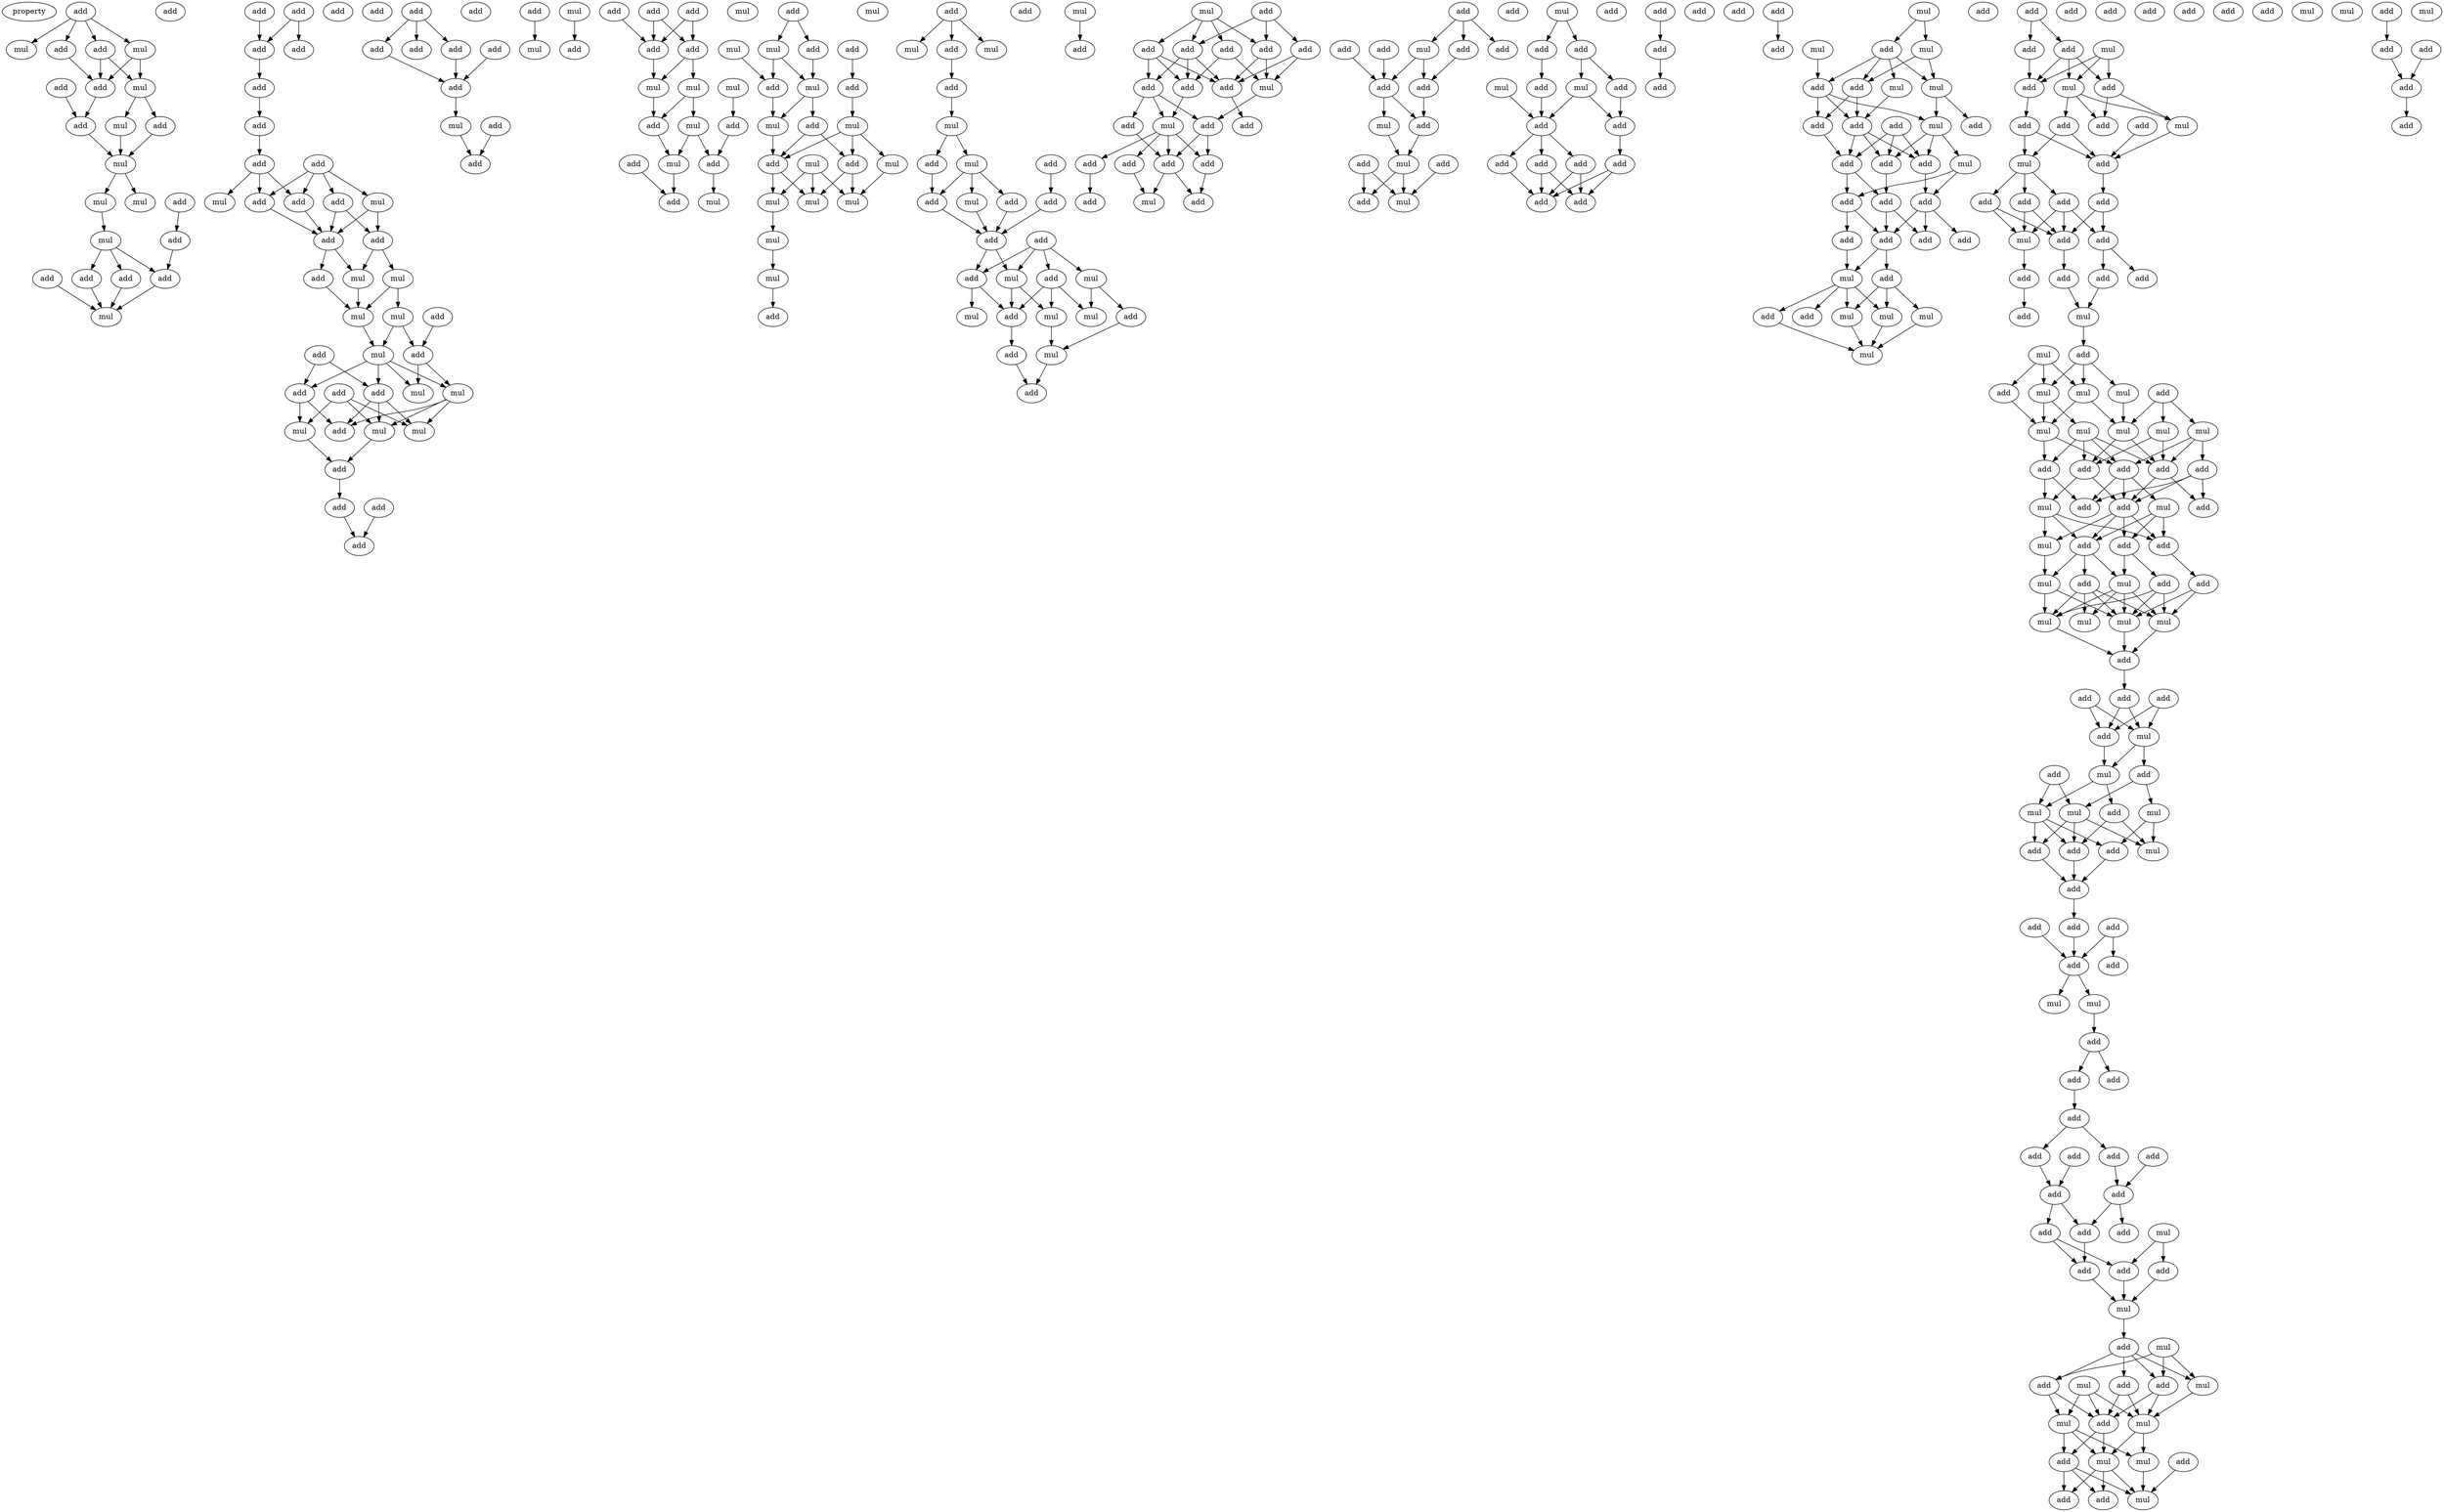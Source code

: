 digraph {
    node [fontcolor=black]
    property [mul=2,lf=1.9]
    0 [ label = add ];
    1 [ label = mul ];
    2 [ label = add ];
    3 [ label = mul ];
    4 [ label = add ];
    5 [ label = add ];
    6 [ label = mul ];
    7 [ label = add ];
    8 [ label = add ];
    9 [ label = add ];
    10 [ label = mul ];
    11 [ label = mul ];
    12 [ label = mul ];
    13 [ label = add ];
    14 [ label = mul ];
    15 [ label = add ];
    16 [ label = mul ];
    17 [ label = add ];
    18 [ label = add ];
    19 [ label = add ];
    20 [ label = add ];
    21 [ label = add ];
    22 [ label = mul ];
    23 [ label = add ];
    24 [ label = add ];
    25 [ label = add ];
    26 [ label = add ];
    27 [ label = add ];
    28 [ label = add ];
    29 [ label = add ];
    30 [ label = add ];
    31 [ label = add ];
    32 [ label = add ];
    33 [ label = mul ];
    34 [ label = add ];
    35 [ label = add ];
    36 [ label = mul ];
    37 [ label = add ];
    38 [ label = add ];
    39 [ label = mul ];
    40 [ label = mul ];
    41 [ label = add ];
    42 [ label = add ];
    43 [ label = mul ];
    44 [ label = mul ];
    45 [ label = add ];
    46 [ label = mul ];
    47 [ label = add ];
    48 [ label = add ];
    49 [ label = mul ];
    50 [ label = mul ];
    51 [ label = add ];
    52 [ label = add ];
    53 [ label = mul ];
    54 [ label = mul ];
    55 [ label = add ];
    56 [ label = mul ];
    57 [ label = add ];
    58 [ label = add ];
    59 [ label = add ];
    60 [ label = add ];
    61 [ label = add ];
    62 [ label = add ];
    63 [ label = add ];
    64 [ label = add ];
    65 [ label = add ];
    66 [ label = add ];
    67 [ label = add ];
    68 [ label = add ];
    69 [ label = add ];
    70 [ label = mul ];
    71 [ label = add ];
    72 [ label = add ];
    73 [ label = mul ];
    74 [ label = mul ];
    75 [ label = add ];
    76 [ label = add ];
    77 [ label = mul ];
    78 [ label = add ];
    79 [ label = add ];
    80 [ label = add ];
    81 [ label = add ];
    82 [ label = mul ];
    83 [ label = mul ];
    84 [ label = mul ];
    85 [ label = add ];
    86 [ label = mul ];
    87 [ label = add ];
    88 [ label = mul ];
    89 [ label = add ];
    90 [ label = add ];
    91 [ label = mul ];
    92 [ label = add ];
    93 [ label = add ];
    94 [ label = mul ];
    95 [ label = add ];
    96 [ label = mul ];
    97 [ label = add ];
    98 [ label = add ];
    99 [ label = add ];
    100 [ label = mul ];
    101 [ label = mul ];
    102 [ label = mul ];
    103 [ label = add ];
    104 [ label = add ];
    105 [ label = add ];
    106 [ label = mul ];
    107 [ label = mul ];
    108 [ label = mul ];
    109 [ label = mul ];
    110 [ label = mul ];
    111 [ label = mul ];
    112 [ label = mul ];
    113 [ label = mul ];
    114 [ label = add ];
    115 [ label = add ];
    116 [ label = mul ];
    117 [ label = add ];
    118 [ label = add ];
    119 [ label = mul ];
    120 [ label = add ];
    121 [ label = mul ];
    122 [ label = mul ];
    123 [ label = add ];
    124 [ label = mul ];
    125 [ label = add ];
    126 [ label = add ];
    127 [ label = add ];
    128 [ label = add ];
    129 [ label = add ];
    130 [ label = mul ];
    131 [ label = add ];
    132 [ label = add ];
    133 [ label = mul ];
    134 [ label = add ];
    135 [ label = mul ];
    136 [ label = add ];
    137 [ label = mul ];
    138 [ label = mul ];
    139 [ label = add ];
    140 [ label = add ];
    141 [ label = mul ];
    142 [ label = add ];
    143 [ label = mul ];
    144 [ label = add ];
    145 [ label = mul ];
    146 [ label = add ];
    147 [ label = add ];
    148 [ label = add ];
    149 [ label = add ];
    150 [ label = add ];
    151 [ label = add ];
    152 [ label = mul ];
    153 [ label = add ];
    154 [ label = add ];
    155 [ label = add ];
    156 [ label = add ];
    157 [ label = mul ];
    158 [ label = add ];
    159 [ label = add ];
    160 [ label = add ];
    161 [ label = add ];
    162 [ label = add ];
    163 [ label = add ];
    164 [ label = mul ];
    165 [ label = add ];
    166 [ label = add ];
    167 [ label = add ];
    168 [ label = add ];
    169 [ label = add ];
    170 [ label = add ];
    171 [ label = add ];
    172 [ label = mul ];
    173 [ label = add ];
    174 [ label = add ];
    175 [ label = add ];
    176 [ label = mul ];
    177 [ label = mul ];
    178 [ label = add ];
    179 [ label = add ];
    180 [ label = add ];
    181 [ label = add ];
    182 [ label = mul ];
    183 [ label = mul ];
    184 [ label = add ];
    185 [ label = add ];
    186 [ label = mul ];
    187 [ label = add ];
    188 [ label = mul ];
    189 [ label = add ];
    190 [ label = add ];
    191 [ label = add ];
    192 [ label = add ];
    193 [ label = add ];
    194 [ label = add ];
    195 [ label = add ];
    196 [ label = add ];
    197 [ label = add ];
    198 [ label = add ];
    199 [ label = add ];
    200 [ label = add ];
    201 [ label = add ];
    202 [ label = add ];
    203 [ label = add ];
    204 [ label = add ];
    205 [ label = mul ];
    206 [ label = add ];
    207 [ label = mul ];
    208 [ label = mul ];
    209 [ label = add ];
    210 [ label = mul ];
    211 [ label = mul ];
    212 [ label = add ];
    213 [ label = add ];
    214 [ label = mul ];
    215 [ label = add ];
    216 [ label = add ];
    217 [ label = add ];
    218 [ label = add ];
    219 [ label = add ];
    220 [ label = mul ];
    221 [ label = add ];
    222 [ label = add ];
    223 [ label = add ];
    224 [ label = add ];
    225 [ label = add ];
    226 [ label = add ];
    227 [ label = add ];
    228 [ label = add ];
    229 [ label = add ];
    230 [ label = add ];
    231 [ label = add ];
    232 [ label = mul ];
    233 [ label = mul ];
    234 [ label = mul ];
    235 [ label = add ];
    236 [ label = add ];
    237 [ label = mul ];
    238 [ label = mul ];
    239 [ label = add ];
    240 [ label = add ];
    241 [ label = add ];
    242 [ label = mul ];
    243 [ label = add ];
    244 [ label = mul ];
    245 [ label = add ];
    246 [ label = add ];
    247 [ label = add ];
    248 [ label = mul ];
    249 [ label = add ];
    250 [ label = add ];
    251 [ label = add ];
    252 [ label = mul ];
    253 [ label = add ];
    254 [ label = add ];
    255 [ label = add ];
    256 [ label = add ];
    257 [ label = add ];
    258 [ label = mul ];
    259 [ label = add ];
    260 [ label = add ];
    261 [ label = add ];
    262 [ label = add ];
    263 [ label = add ];
    264 [ label = add ];
    265 [ label = mul ];
    266 [ label = mul ];
    267 [ label = add ];
    268 [ label = add ];
    269 [ label = mul ];
    270 [ label = add ];
    271 [ label = mul ];
    272 [ label = add ];
    273 [ label = mul ];
    274 [ label = mul ];
    275 [ label = mul ];
    276 [ label = mul ];
    277 [ label = mul ];
    278 [ label = mul ];
    279 [ label = add ];
    280 [ label = add ];
    281 [ label = add ];
    282 [ label = add ];
    283 [ label = add ];
    284 [ label = mul ];
    285 [ label = add ];
    286 [ label = mul ];
    287 [ label = add ];
    288 [ label = add ];
    289 [ label = mul ];
    290 [ label = add ];
    291 [ label = add ];
    292 [ label = add ];
    293 [ label = add ];
    294 [ label = mul ];
    295 [ label = add ];
    296 [ label = mul ];
    297 [ label = add ];
    298 [ label = mul ];
    299 [ label = mul ];
    300 [ label = mul ];
    301 [ label = mul ];
    302 [ label = add ];
    303 [ label = add ];
    304 [ label = add ];
    305 [ label = add ];
    306 [ label = add ];
    307 [ label = add ];
    308 [ label = mul ];
    309 [ label = add ];
    310 [ label = add ];
    311 [ label = mul ];
    312 [ label = add ];
    313 [ label = mul ];
    314 [ label = mul ];
    315 [ label = add ];
    316 [ label = mul ];
    317 [ label = mul ];
    318 [ label = add ];
    319 [ label = add ];
    320 [ label = add ];
    321 [ label = add ];
    322 [ label = add ];
    323 [ label = add ];
    324 [ label = add ];
    325 [ label = add ];
    326 [ label = add ];
    327 [ label = add ];
    328 [ label = add ];
    329 [ label = add ];
    330 [ label = mul ];
    331 [ label = mul ];
    332 [ label = add ];
    333 [ label = mul ];
    334 [ label = add ];
    335 [ label = add ];
    336 [ label = add ];
    337 [ label = add ];
    338 [ label = add ];
    339 [ label = mul ];
    340 [ label = add ];
    341 [ label = add ];
    342 [ label = add ];
    343 [ label = add ];
    344 [ label = mul ];
    345 [ label = add ];
    346 [ label = add ];
    347 [ label = add ];
    348 [ label = add ];
    349 [ label = add ];
    350 [ label = add ];
    351 [ label = mul ];
    352 [ label = add ];
    353 [ label = mul ];
    354 [ label = add ];
    355 [ label = mul ];
    356 [ label = add ];
    357 [ label = mul ];
    358 [ label = add ];
    359 [ label = mul ];
    360 [ label = add ];
    361 [ label = mul ];
    362 [ label = mul ];
    363 [ label = add ];
    364 [ label = add ];
    365 [ label = mul ];
    366 [ label = mul ];
    367 [ label = add ];
    368 [ label = add ];
    369 [ label = add ];
    370 [ label = add ];
    371 [ label = add ];
    372 [ label = add ];
    373 [ label = mul ];
    374 [ label = add ];
    0 -> 1 [ name = 0 ];
    0 -> 2 [ name = 1 ];
    0 -> 3 [ name = 2 ];
    0 -> 4 [ name = 3 ];
    2 -> 5 [ name = 4 ];
    2 -> 6 [ name = 5 ];
    3 -> 5 [ name = 6 ];
    3 -> 6 [ name = 7 ];
    4 -> 5 [ name = 8 ];
    5 -> 8 [ name = 9 ];
    6 -> 9 [ name = 10 ];
    6 -> 10 [ name = 11 ];
    7 -> 8 [ name = 12 ];
    8 -> 11 [ name = 13 ];
    9 -> 11 [ name = 14 ];
    10 -> 11 [ name = 15 ];
    11 -> 12 [ name = 16 ];
    11 -> 14 [ name = 17 ];
    14 -> 16 [ name = 18 ];
    15 -> 17 [ name = 19 ];
    16 -> 19 [ name = 20 ];
    16 -> 20 [ name = 21 ];
    16 -> 21 [ name = 22 ];
    17 -> 20 [ name = 23 ];
    18 -> 22 [ name = 24 ];
    19 -> 22 [ name = 25 ];
    20 -> 22 [ name = 26 ];
    21 -> 22 [ name = 27 ];
    23 -> 26 [ name = 28 ];
    24 -> 26 [ name = 29 ];
    24 -> 27 [ name = 30 ];
    26 -> 28 [ name = 31 ];
    28 -> 29 [ name = 32 ];
    29 -> 30 [ name = 33 ];
    30 -> 33 [ name = 34 ];
    30 -> 34 [ name = 35 ];
    30 -> 35 [ name = 36 ];
    31 -> 32 [ name = 37 ];
    31 -> 34 [ name = 38 ];
    31 -> 35 [ name = 39 ];
    31 -> 36 [ name = 40 ];
    32 -> 37 [ name = 41 ];
    32 -> 38 [ name = 42 ];
    34 -> 37 [ name = 43 ];
    35 -> 37 [ name = 44 ];
    36 -> 37 [ name = 45 ];
    36 -> 38 [ name = 46 ];
    37 -> 40 [ name = 47 ];
    37 -> 41 [ name = 48 ];
    38 -> 39 [ name = 49 ];
    38 -> 40 [ name = 50 ];
    39 -> 43 [ name = 51 ];
    39 -> 44 [ name = 52 ];
    40 -> 44 [ name = 53 ];
    41 -> 44 [ name = 54 ];
    42 -> 45 [ name = 55 ];
    43 -> 45 [ name = 56 ];
    43 -> 46 [ name = 57 ];
    44 -> 46 [ name = 58 ];
    45 -> 49 [ name = 59 ];
    45 -> 50 [ name = 60 ];
    46 -> 48 [ name = 61 ];
    46 -> 49 [ name = 62 ];
    46 -> 50 [ name = 63 ];
    46 -> 51 [ name = 64 ];
    47 -> 48 [ name = 65 ];
    47 -> 51 [ name = 66 ];
    48 -> 53 [ name = 67 ];
    48 -> 55 [ name = 68 ];
    49 -> 54 [ name = 69 ];
    49 -> 55 [ name = 70 ];
    49 -> 56 [ name = 71 ];
    51 -> 54 [ name = 72 ];
    51 -> 55 [ name = 73 ];
    51 -> 56 [ name = 74 ];
    52 -> 53 [ name = 75 ];
    52 -> 54 [ name = 76 ];
    52 -> 56 [ name = 77 ];
    53 -> 57 [ name = 78 ];
    54 -> 57 [ name = 79 ];
    57 -> 59 [ name = 80 ];
    58 -> 61 [ name = 81 ];
    59 -> 61 [ name = 82 ];
    62 -> 64 [ name = 83 ];
    62 -> 66 [ name = 84 ];
    62 -> 67 [ name = 85 ];
    63 -> 68 [ name = 86 ];
    64 -> 68 [ name = 87 ];
    67 -> 68 [ name = 88 ];
    68 -> 70 [ name = 89 ];
    69 -> 73 [ name = 90 ];
    70 -> 72 [ name = 91 ];
    71 -> 72 [ name = 92 ];
    74 -> 76 [ name = 93 ];
    75 -> 80 [ name = 94 ];
    75 -> 81 [ name = 95 ];
    78 -> 80 [ name = 96 ];
    78 -> 81 [ name = 97 ];
    79 -> 80 [ name = 98 ];
    80 -> 84 [ name = 99 ];
    81 -> 82 [ name = 100 ];
    81 -> 84 [ name = 101 ];
    82 -> 85 [ name = 102 ];
    82 -> 86 [ name = 103 ];
    83 -> 87 [ name = 104 ];
    84 -> 85 [ name = 105 ];
    85 -> 88 [ name = 106 ];
    86 -> 88 [ name = 107 ];
    86 -> 89 [ name = 108 ];
    87 -> 89 [ name = 109 ];
    88 -> 92 [ name = 110 ];
    89 -> 91 [ name = 111 ];
    90 -> 92 [ name = 112 ];
    93 -> 95 [ name = 113 ];
    93 -> 96 [ name = 114 ];
    94 -> 99 [ name = 115 ];
    95 -> 100 [ name = 116 ];
    96 -> 99 [ name = 117 ];
    96 -> 100 [ name = 118 ];
    97 -> 98 [ name = 119 ];
    98 -> 102 [ name = 120 ];
    99 -> 101 [ name = 121 ];
    100 -> 101 [ name = 122 ];
    100 -> 103 [ name = 123 ];
    101 -> 105 [ name = 124 ];
    102 -> 104 [ name = 125 ];
    102 -> 105 [ name = 126 ];
    102 -> 106 [ name = 127 ];
    103 -> 104 [ name = 128 ];
    103 -> 105 [ name = 129 ];
    104 -> 109 [ name = 130 ];
    104 -> 110 [ name = 131 ];
    105 -> 108 [ name = 132 ];
    105 -> 109 [ name = 133 ];
    106 -> 110 [ name = 134 ];
    107 -> 108 [ name = 135 ];
    107 -> 109 [ name = 136 ];
    107 -> 110 [ name = 137 ];
    108 -> 112 [ name = 138 ];
    112 -> 113 [ name = 139 ];
    113 -> 114 [ name = 140 ];
    115 -> 116 [ name = 141 ];
    115 -> 117 [ name = 142 ];
    115 -> 119 [ name = 143 ];
    117 -> 120 [ name = 144 ];
    120 -> 121 [ name = 145 ];
    121 -> 122 [ name = 146 ];
    121 -> 123 [ name = 147 ];
    122 -> 126 [ name = 148 ];
    122 -> 127 [ name = 149 ];
    122 -> 130 [ name = 150 ];
    123 -> 127 [ name = 151 ];
    124 -> 129 [ name = 152 ];
    125 -> 128 [ name = 153 ];
    126 -> 131 [ name = 154 ];
    127 -> 131 [ name = 155 ];
    128 -> 131 [ name = 156 ];
    130 -> 131 [ name = 157 ];
    131 -> 133 [ name = 158 ];
    131 -> 134 [ name = 159 ];
    132 -> 133 [ name = 160 ];
    132 -> 134 [ name = 161 ];
    132 -> 135 [ name = 162 ];
    132 -> 136 [ name = 163 ];
    133 -> 140 [ name = 164 ];
    133 -> 141 [ name = 165 ];
    134 -> 137 [ name = 166 ];
    134 -> 140 [ name = 167 ];
    135 -> 138 [ name = 168 ];
    135 -> 139 [ name = 169 ];
    136 -> 138 [ name = 170 ];
    136 -> 140 [ name = 171 ];
    136 -> 141 [ name = 172 ];
    139 -> 143 [ name = 173 ];
    140 -> 142 [ name = 174 ];
    141 -> 143 [ name = 175 ];
    142 -> 144 [ name = 176 ];
    143 -> 144 [ name = 177 ];
    145 -> 147 [ name = 178 ];
    145 -> 148 [ name = 179 ];
    145 -> 150 [ name = 180 ];
    145 -> 151 [ name = 181 ];
    146 -> 147 [ name = 182 ];
    146 -> 149 [ name = 183 ];
    146 -> 151 [ name = 184 ];
    147 -> 152 [ name = 185 ];
    147 -> 154 [ name = 186 ];
    148 -> 153 [ name = 187 ];
    148 -> 154 [ name = 188 ];
    148 -> 155 [ name = 189 ];
    149 -> 152 [ name = 190 ];
    149 -> 154 [ name = 191 ];
    150 -> 152 [ name = 192 ];
    150 -> 155 [ name = 193 ];
    151 -> 153 [ name = 194 ];
    151 -> 154 [ name = 195 ];
    151 -> 155 [ name = 196 ];
    152 -> 158 [ name = 197 ];
    153 -> 156 [ name = 198 ];
    153 -> 157 [ name = 199 ];
    153 -> 158 [ name = 200 ];
    154 -> 159 [ name = 201 ];
    155 -> 157 [ name = 202 ];
    156 -> 162 [ name = 203 ];
    157 -> 160 [ name = 204 ];
    157 -> 161 [ name = 205 ];
    157 -> 162 [ name = 206 ];
    157 -> 163 [ name = 207 ];
    158 -> 160 [ name = 208 ];
    158 -> 162 [ name = 209 ];
    160 -> 165 [ name = 210 ];
    161 -> 166 [ name = 211 ];
    162 -> 164 [ name = 212 ];
    162 -> 165 [ name = 213 ];
    163 -> 164 [ name = 214 ];
    167 -> 169 [ name = 215 ];
    167 -> 171 [ name = 216 ];
    167 -> 172 [ name = 217 ];
    168 -> 173 [ name = 218 ];
    169 -> 174 [ name = 219 ];
    170 -> 173 [ name = 220 ];
    172 -> 173 [ name = 221 ];
    172 -> 174 [ name = 222 ];
    173 -> 175 [ name = 223 ];
    173 -> 176 [ name = 224 ];
    174 -> 175 [ name = 225 ];
    175 -> 177 [ name = 226 ];
    176 -> 177 [ name = 227 ];
    177 -> 180 [ name = 228 ];
    177 -> 182 [ name = 229 ];
    178 -> 182 [ name = 230 ];
    179 -> 180 [ name = 231 ];
    179 -> 182 [ name = 232 ];
    183 -> 184 [ name = 233 ];
    183 -> 185 [ name = 234 ];
    184 -> 190 [ name = 235 ];
    185 -> 186 [ name = 236 ];
    185 -> 187 [ name = 237 ];
    186 -> 191 [ name = 238 ];
    186 -> 192 [ name = 239 ];
    187 -> 191 [ name = 240 ];
    188 -> 192 [ name = 241 ];
    190 -> 192 [ name = 242 ];
    191 -> 196 [ name = 243 ];
    192 -> 193 [ name = 244 ];
    192 -> 194 [ name = 245 ];
    192 -> 195 [ name = 246 ];
    193 -> 197 [ name = 247 ];
    193 -> 198 [ name = 248 ];
    194 -> 197 [ name = 249 ];
    194 -> 198 [ name = 250 ];
    195 -> 198 [ name = 251 ];
    196 -> 197 [ name = 252 ];
    196 -> 198 [ name = 253 ];
    199 -> 203 [ name = 254 ];
    202 -> 206 [ name = 255 ];
    203 -> 204 [ name = 256 ];
    205 -> 207 [ name = 257 ];
    205 -> 209 [ name = 258 ];
    207 -> 211 [ name = 259 ];
    207 -> 213 [ name = 260 ];
    208 -> 212 [ name = 261 ];
    209 -> 210 [ name = 262 ];
    209 -> 211 [ name = 263 ];
    209 -> 212 [ name = 264 ];
    209 -> 213 [ name = 265 ];
    210 -> 215 [ name = 266 ];
    211 -> 214 [ name = 267 ];
    211 -> 217 [ name = 268 ];
    212 -> 214 [ name = 269 ];
    212 -> 215 [ name = 270 ];
    212 -> 218 [ name = 271 ];
    213 -> 215 [ name = 272 ];
    213 -> 218 [ name = 273 ];
    214 -> 220 [ name = 274 ];
    214 -> 221 [ name = 275 ];
    214 -> 222 [ name = 276 ];
    215 -> 219 [ name = 277 ];
    215 -> 221 [ name = 278 ];
    215 -> 222 [ name = 279 ];
    216 -> 219 [ name = 280 ];
    216 -> 221 [ name = 281 ];
    216 -> 222 [ name = 282 ];
    218 -> 219 [ name = 283 ];
    219 -> 223 [ name = 284 ];
    219 -> 224 [ name = 285 ];
    220 -> 224 [ name = 286 ];
    220 -> 226 [ name = 287 ];
    221 -> 223 [ name = 288 ];
    222 -> 226 [ name = 289 ];
    223 -> 228 [ name = 290 ];
    223 -> 230 [ name = 291 ];
    224 -> 227 [ name = 292 ];
    224 -> 230 [ name = 293 ];
    226 -> 228 [ name = 294 ];
    226 -> 229 [ name = 295 ];
    226 -> 230 [ name = 296 ];
    227 -> 232 [ name = 297 ];
    230 -> 231 [ name = 298 ];
    230 -> 232 [ name = 299 ];
    231 -> 233 [ name = 300 ];
    231 -> 234 [ name = 301 ];
    231 -> 237 [ name = 302 ];
    232 -> 233 [ name = 303 ];
    232 -> 234 [ name = 304 ];
    232 -> 235 [ name = 305 ];
    232 -> 236 [ name = 306 ];
    233 -> 238 [ name = 307 ];
    234 -> 238 [ name = 308 ];
    235 -> 238 [ name = 309 ];
    237 -> 238 [ name = 310 ];
    239 -> 240 [ name = 311 ];
    239 -> 241 [ name = 312 ];
    240 -> 243 [ name = 313 ];
    241 -> 243 [ name = 314 ];
    241 -> 244 [ name = 315 ];
    241 -> 245 [ name = 316 ];
    242 -> 243 [ name = 317 ];
    242 -> 244 [ name = 318 ];
    242 -> 245 [ name = 319 ];
    243 -> 246 [ name = 320 ];
    244 -> 247 [ name = 321 ];
    244 -> 248 [ name = 322 ];
    244 -> 249 [ name = 323 ];
    245 -> 248 [ name = 324 ];
    245 -> 249 [ name = 325 ];
    246 -> 251 [ name = 326 ];
    246 -> 252 [ name = 327 ];
    247 -> 251 [ name = 328 ];
    247 -> 252 [ name = 329 ];
    248 -> 251 [ name = 330 ];
    250 -> 251 [ name = 331 ];
    251 -> 256 [ name = 332 ];
    252 -> 253 [ name = 333 ];
    252 -> 254 [ name = 334 ];
    252 -> 255 [ name = 335 ];
    253 -> 257 [ name = 336 ];
    253 -> 258 [ name = 337 ];
    253 -> 259 [ name = 338 ];
    254 -> 257 [ name = 339 ];
    254 -> 258 [ name = 340 ];
    255 -> 257 [ name = 341 ];
    255 -> 258 [ name = 342 ];
    256 -> 257 [ name = 343 ];
    256 -> 259 [ name = 344 ];
    257 -> 263 [ name = 345 ];
    258 -> 260 [ name = 346 ];
    259 -> 261 [ name = 347 ];
    259 -> 262 [ name = 348 ];
    260 -> 264 [ name = 349 ];
    261 -> 265 [ name = 350 ];
    263 -> 265 [ name = 351 ];
    265 -> 268 [ name = 352 ];
    266 -> 269 [ name = 353 ];
    266 -> 271 [ name = 354 ];
    266 -> 272 [ name = 355 ];
    268 -> 269 [ name = 356 ];
    268 -> 271 [ name = 357 ];
    268 -> 273 [ name = 358 ];
    269 -> 276 [ name = 359 ];
    269 -> 277 [ name = 360 ];
    270 -> 274 [ name = 361 ];
    270 -> 275 [ name = 362 ];
    270 -> 278 [ name = 363 ];
    271 -> 274 [ name = 364 ];
    271 -> 277 [ name = 365 ];
    272 -> 277 [ name = 366 ];
    273 -> 274 [ name = 367 ];
    274 -> 280 [ name = 368 ];
    274 -> 282 [ name = 369 ];
    275 -> 279 [ name = 370 ];
    275 -> 282 [ name = 371 ];
    275 -> 283 [ name = 372 ];
    276 -> 280 [ name = 373 ];
    276 -> 281 [ name = 374 ];
    276 -> 282 [ name = 375 ];
    276 -> 283 [ name = 376 ];
    277 -> 281 [ name = 377 ];
    277 -> 283 [ name = 378 ];
    278 -> 280 [ name = 379 ];
    278 -> 282 [ name = 380 ];
    279 -> 285 [ name = 381 ];
    279 -> 287 [ name = 382 ];
    279 -> 288 [ name = 383 ];
    280 -> 285 [ name = 384 ];
    280 -> 286 [ name = 385 ];
    281 -> 286 [ name = 386 ];
    281 -> 288 [ name = 387 ];
    282 -> 285 [ name = 388 ];
    282 -> 287 [ name = 389 ];
    283 -> 284 [ name = 390 ];
    283 -> 285 [ name = 391 ];
    283 -> 288 [ name = 392 ];
    284 -> 290 [ name = 393 ];
    284 -> 291 [ name = 394 ];
    284 -> 292 [ name = 395 ];
    285 -> 289 [ name = 396 ];
    285 -> 290 [ name = 397 ];
    285 -> 291 [ name = 398 ];
    285 -> 292 [ name = 399 ];
    286 -> 289 [ name = 400 ];
    286 -> 290 [ name = 401 ];
    286 -> 291 [ name = 402 ];
    289 -> 296 [ name = 403 ];
    290 -> 297 [ name = 404 ];
    291 -> 294 [ name = 405 ];
    291 -> 295 [ name = 406 ];
    291 -> 296 [ name = 407 ];
    292 -> 293 [ name = 408 ];
    292 -> 294 [ name = 409 ];
    293 -> 298 [ name = 410 ];
    293 -> 300 [ name = 411 ];
    293 -> 301 [ name = 412 ];
    294 -> 298 [ name = 413 ];
    294 -> 299 [ name = 414 ];
    294 -> 300 [ name = 415 ];
    294 -> 301 [ name = 416 ];
    295 -> 298 [ name = 417 ];
    295 -> 299 [ name = 418 ];
    295 -> 300 [ name = 419 ];
    295 -> 301 [ name = 420 ];
    296 -> 300 [ name = 421 ];
    296 -> 301 [ name = 422 ];
    297 -> 298 [ name = 423 ];
    297 -> 300 [ name = 424 ];
    298 -> 302 [ name = 425 ];
    300 -> 302 [ name = 426 ];
    301 -> 302 [ name = 427 ];
    302 -> 306 [ name = 428 ];
    303 -> 308 [ name = 429 ];
    303 -> 309 [ name = 430 ];
    304 -> 308 [ name = 431 ];
    304 -> 309 [ name = 432 ];
    306 -> 308 [ name = 433 ];
    306 -> 309 [ name = 434 ];
    308 -> 311 [ name = 435 ];
    308 -> 312 [ name = 436 ];
    309 -> 311 [ name = 437 ];
    310 -> 313 [ name = 438 ];
    310 -> 316 [ name = 439 ];
    311 -> 313 [ name = 440 ];
    311 -> 315 [ name = 441 ];
    312 -> 314 [ name = 442 ];
    312 -> 316 [ name = 443 ];
    313 -> 318 [ name = 444 ];
    313 -> 319 [ name = 445 ];
    313 -> 320 [ name = 446 ];
    314 -> 317 [ name = 447 ];
    314 -> 320 [ name = 448 ];
    315 -> 317 [ name = 449 ];
    315 -> 319 [ name = 450 ];
    316 -> 317 [ name = 451 ];
    316 -> 318 [ name = 452 ];
    316 -> 319 [ name = 453 ];
    318 -> 321 [ name = 454 ];
    319 -> 321 [ name = 455 ];
    320 -> 321 [ name = 456 ];
    321 -> 324 [ name = 457 ];
    322 -> 326 [ name = 458 ];
    322 -> 327 [ name = 459 ];
    323 -> 326 [ name = 460 ];
    324 -> 326 [ name = 461 ];
    326 -> 330 [ name = 462 ];
    326 -> 331 [ name = 463 ];
    331 -> 332 [ name = 464 ];
    332 -> 334 [ name = 465 ];
    332 -> 335 [ name = 466 ];
    334 -> 336 [ name = 467 ];
    336 -> 337 [ name = 468 ];
    336 -> 338 [ name = 469 ];
    337 -> 343 [ name = 470 ];
    338 -> 342 [ name = 471 ];
    340 -> 342 [ name = 472 ];
    341 -> 343 [ name = 473 ];
    342 -> 345 [ name = 474 ];
    342 -> 346 [ name = 475 ];
    343 -> 346 [ name = 476 ];
    343 -> 347 [ name = 477 ];
    344 -> 348 [ name = 478 ];
    344 -> 349 [ name = 479 ];
    346 -> 350 [ name = 480 ];
    347 -> 348 [ name = 481 ];
    347 -> 350 [ name = 482 ];
    348 -> 351 [ name = 483 ];
    349 -> 351 [ name = 484 ];
    350 -> 351 [ name = 485 ];
    351 -> 352 [ name = 486 ];
    352 -> 354 [ name = 487 ];
    352 -> 355 [ name = 488 ];
    352 -> 356 [ name = 489 ];
    352 -> 358 [ name = 490 ];
    353 -> 354 [ name = 491 ];
    353 -> 355 [ name = 492 ];
    353 -> 358 [ name = 493 ];
    354 -> 360 [ name = 494 ];
    354 -> 361 [ name = 495 ];
    355 -> 361 [ name = 496 ];
    356 -> 360 [ name = 497 ];
    356 -> 361 [ name = 498 ];
    357 -> 359 [ name = 499 ];
    357 -> 360 [ name = 500 ];
    357 -> 361 [ name = 501 ];
    358 -> 359 [ name = 502 ];
    358 -> 360 [ name = 503 ];
    359 -> 362 [ name = 504 ];
    359 -> 364 [ name = 505 ];
    359 -> 365 [ name = 506 ];
    360 -> 364 [ name = 507 ];
    360 -> 365 [ name = 508 ];
    361 -> 362 [ name = 509 ];
    361 -> 365 [ name = 510 ];
    362 -> 366 [ name = 511 ];
    363 -> 366 [ name = 512 ];
    364 -> 366 [ name = 513 ];
    364 -> 367 [ name = 514 ];
    364 -> 368 [ name = 515 ];
    365 -> 366 [ name = 516 ];
    365 -> 367 [ name = 517 ];
    365 -> 368 [ name = 518 ];
    369 -> 371 [ name = 519 ];
    370 -> 372 [ name = 520 ];
    371 -> 372 [ name = 521 ];
    372 -> 374 [ name = 522 ];
}
